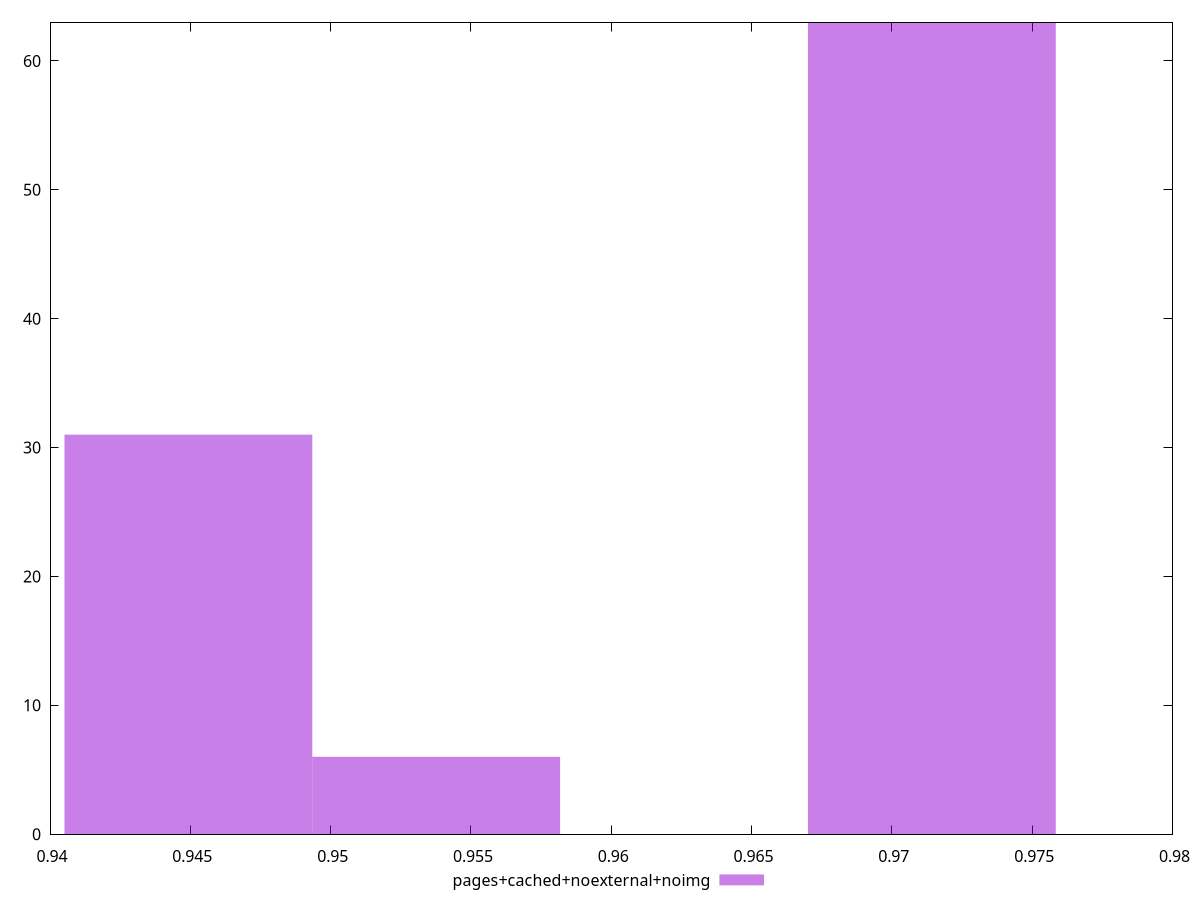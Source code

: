 $_pagesCachedNoexternalNoimg <<EOF
0.9714250145661514 63
0.9449316050779837 31
0.9537627415740395 6
EOF
set key outside below
set terminal pngcairo
set output "report_00005_2020-11-02T22-26-11.212Z/first-contentful-paint/pages+cached+noexternal+noimg//hist.png"
set yrange [0:63]
set boxwidth 0.008831136496055922
set style fill transparent solid 0.5 noborder
plot $_pagesCachedNoexternalNoimg title "pages+cached+noexternal+noimg" with boxes ,